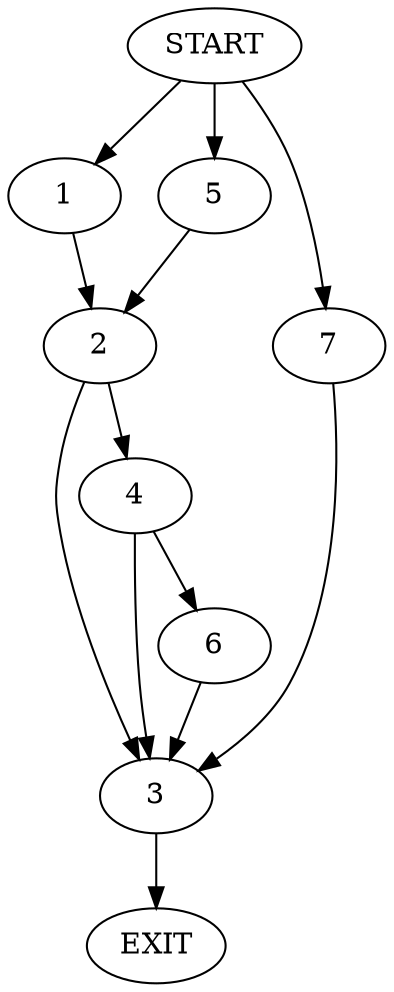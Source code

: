 digraph {
0 [label="START"]
8 [label="EXIT"]
0 -> 1
1 -> 2
2 -> 3
2 -> 4
0 -> 5
5 -> 2
3 -> 8
4 -> 3
4 -> 6
6 -> 3
0 -> 7
7 -> 3
}

